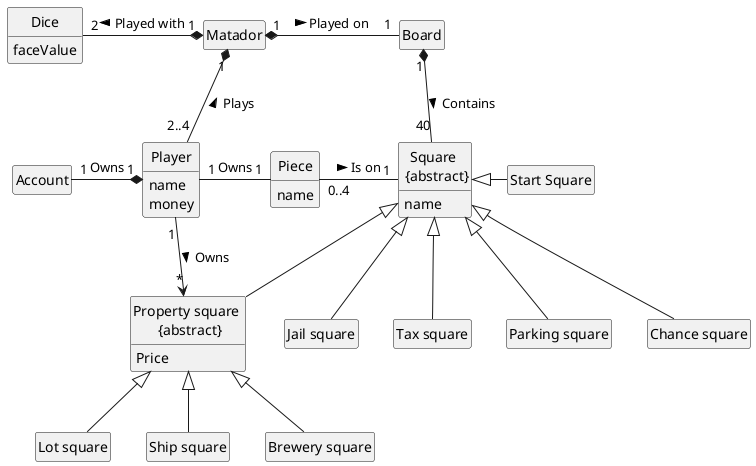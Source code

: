 @startuml DomainModel_v1

skinparam style strictuml
hide empty members

class "Matador" as Game{

}

class "Dice" as Dice{
    faceValue
}

class "Player" as Player{
    name
    money
}

class "Piece" as Piece {
    name
}

class "Board" as Board{

}

class "Square \n {abstract}" as Square{
    name
}

class "Start Square" as Start {

}

class "Property square \n {abstract}" as Property{
    Price
}

class "Lot square" as Lot{
}

class "Ship square" as ShippingCompany{
}

class "Brewery square" as Brewery{
}

class "Jail square" as Jail{
}

class "Tax square" as Tax {
}

class "Parking square" as Parking {
}

class "Chance square" as Card {
}


Game "1" *-d- "2..4" Player : Plays <
Game "1" *-l- "2" Dice : Played with >
Game "1" *-r- "1" Board : Played on >
Board "1" *-d- "40" Square : Contains >
Player "1" -r- "1" Piece : Owns
Player "1" *-l- "1" Account : Owns
Piece "0..4" -r- "1" Square : Is on >
Square <|-r- Start
Square <|-- Property
Square <|-- Jail
Square <|-- Parking
Square <|-- Tax
Square <|-- Card
Property <|-- ShippingCompany
Property <|-- Brewery
Property <|-- Lot
Player "1" -d-> "*" Property : Owns >

@enduml